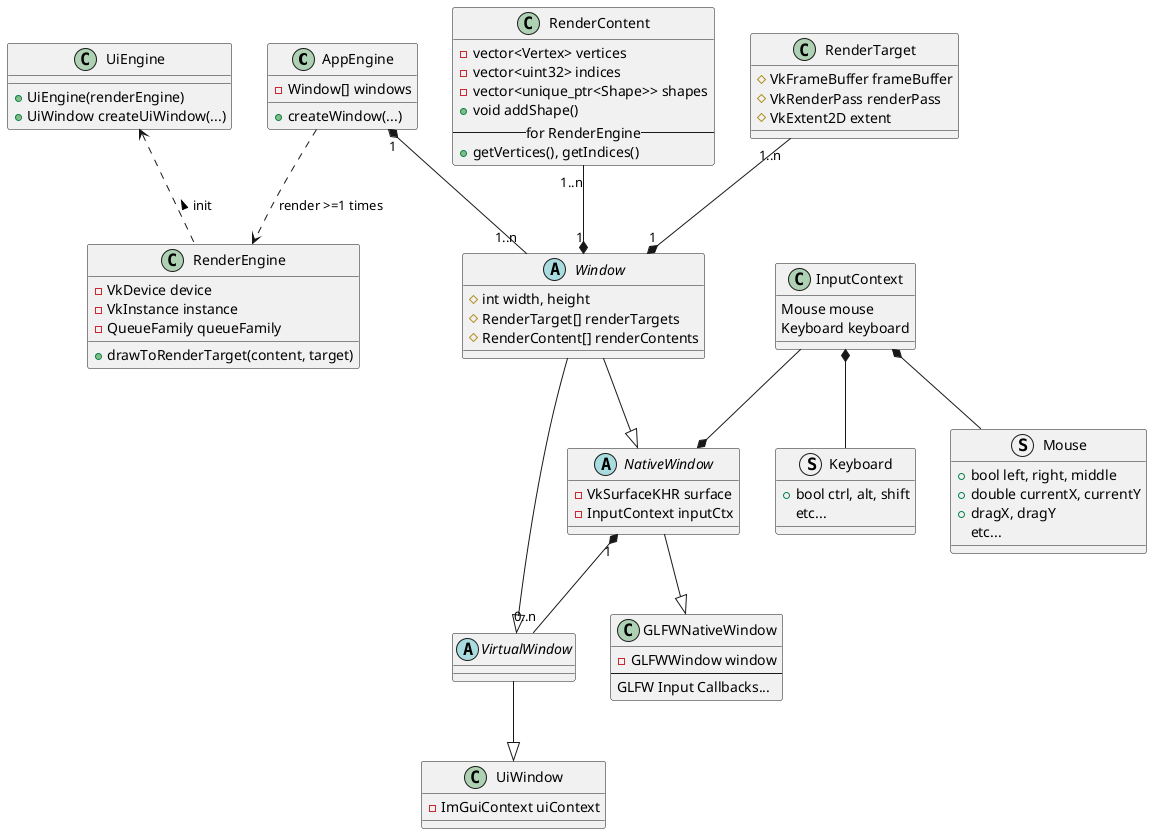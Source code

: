 @startuml overall-structure

' Engines ---------------
class AppEngine {
	- Window[] windows
	+ createWindow(...)
}

class RenderEngine {
	- VkDevice device
	- VkInstance instance
	- QueueFamily queueFamily

	+ drawToRenderTarget(content, target)
}

class UiEngine {
	+ UiEngine(renderEngine)
	+ UiWindow createUiWindow(...)
}

' Components ---------------
' Windows -----
abstract Window {
	# int width, height
	# RenderTarget[] renderTargets
	# RenderContent[] renderContents
}
abstract NativeWindow {
	- VkSurfaceKHR surface
	- InputContext inputCtx
}
class GLFWNativeWindow {
	- GLFWWindow window
	----
	GLFW Input Callbacks...
}

abstract VirtualWindow {}
class UiWindow {
	- ImGuiContext uiContext
}

' Context -----
class InputContext {
	Mouse mouse
	Keyboard keyboard
}

struct Mouse {
	+ bool left, right, middle
	+ double currentX, currentY
	+ dragX, dragY
	etc...
}

struct Keyboard {
	+ bool ctrl, alt, shift
	etc...
}

' Render Data -----
class RenderTarget {
	# VkFrameBuffer frameBuffer
	# VkRenderPass renderPass
	# VkExtent2D extent
}
class RenderContent {
	- vector<Vertex> vertices
	- vector<uint32> indices
	- vector<unique_ptr<Shape>> shapes
	+ void addShape()
	-- for RenderEngine --
	+ getVertices(), getIndices()
}

' Relations ---------------
AppEngine "1" *-- "1..n" Window

Window --|> NativeWindow
NativeWindow --|> GLFWNativeWindow
Window --|> VirtualWindow
VirtualWindow --|> UiWindow
NativeWindow "1" *-- "0..n" VirtualWindow

RenderTarget "1..n" --* "1" Window
RenderContent "1..n" --* "1" Window
InputContext --* NativeWindow

AppEngine ..> RenderEngine : render >=1 times
UiEngine <.. RenderEngine : < init

InputContext *-- Mouse
InputContext *-- Keyboard 

' Notes ---------------

@enduml